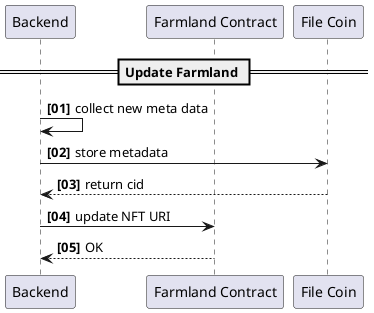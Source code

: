 @startuml
autonumber "<b>[00]"

participant "Backend" as BACK
participant "Farmland Contract" as FACO
participant "File Coin" as FICO


== Update Farmland ==

BACK -> BACK: collect new meta data
BACK -> FICO: store metadata
FICO --> BACK: return cid
BACK -> FACO: update NFT URI
FACO --> BACK: OK


@enduml